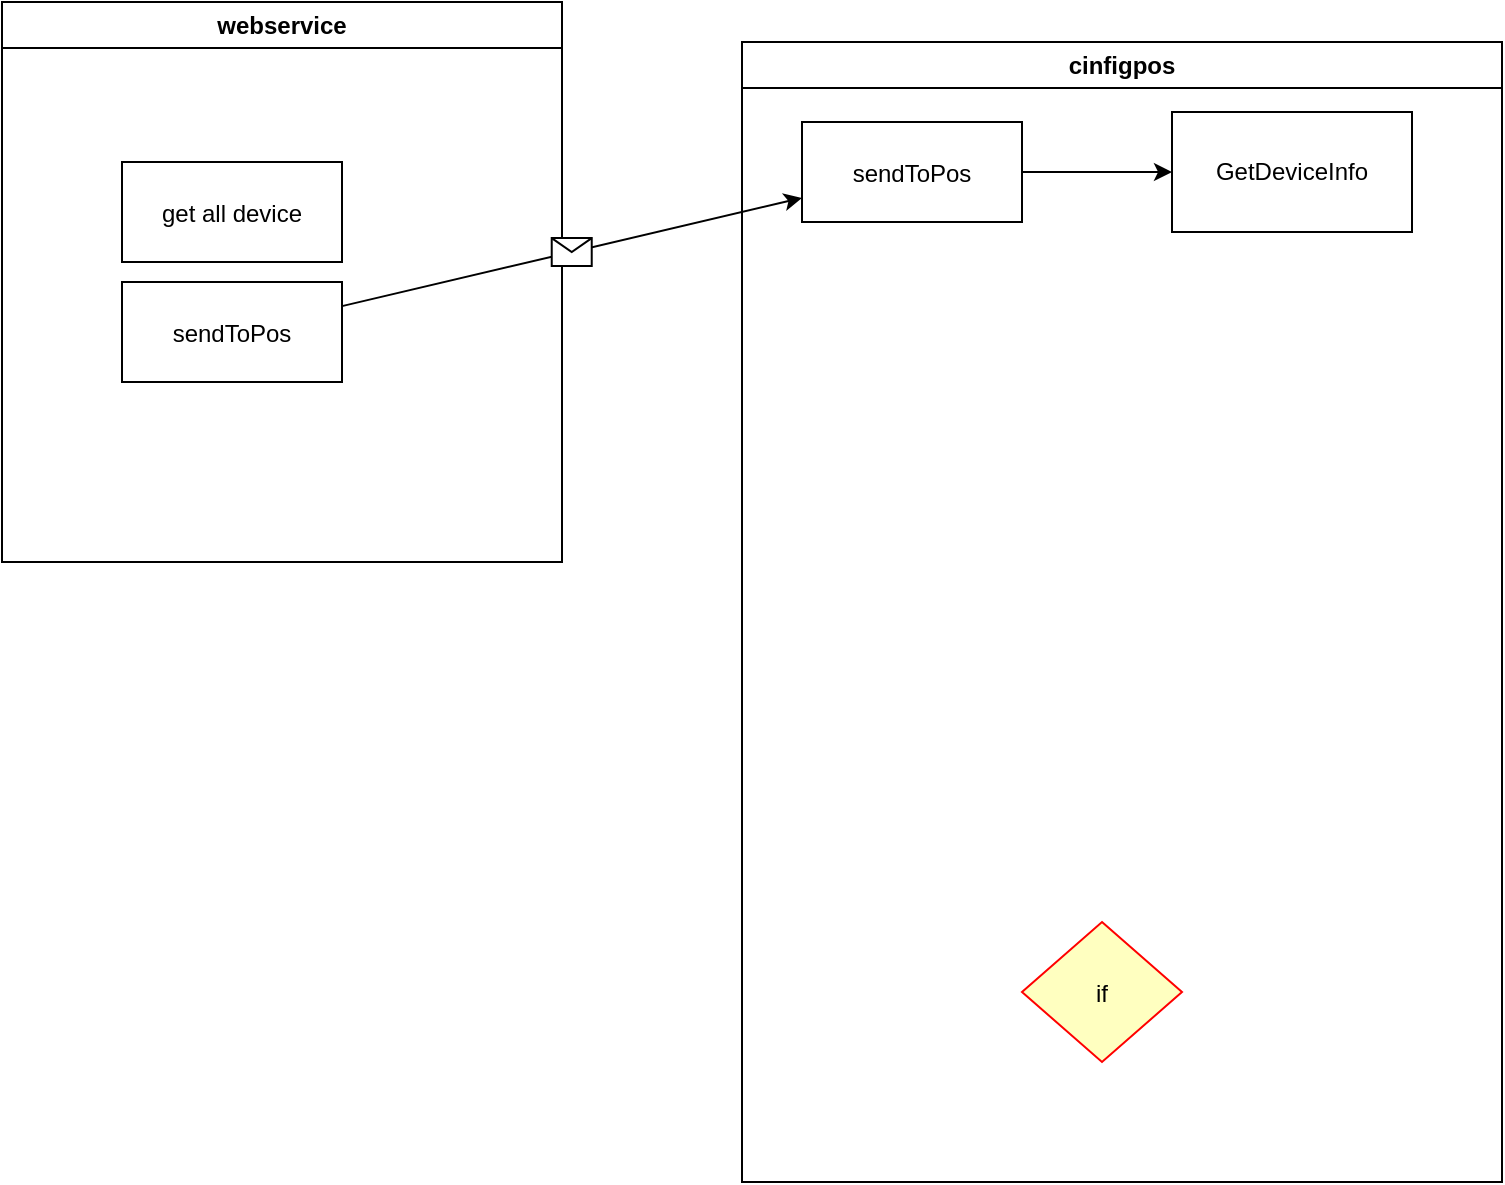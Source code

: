 <mxfile version="24.7.17">
  <diagram name="Page-1" id="e7e014a7-5840-1c2e-5031-d8a46d1fe8dd">
    <mxGraphModel dx="880" dy="539" grid="1" gridSize="10" guides="1" tooltips="1" connect="1" arrows="1" fold="1" page="1" pageScale="1" pageWidth="1169" pageHeight="826" background="none" math="0" shadow="0">
      <root>
        <mxCell id="0" />
        <mxCell id="1" parent="0" />
        <mxCell id="2" value="webservice" style="swimlane;whiteSpace=wrap;startSize=23;" parent="1" vertex="1">
          <mxGeometry y="60" width="280" height="280" as="geometry">
            <mxRectangle x="60" y="50" width="100" height="30" as="alternateBounds" />
          </mxGeometry>
        </mxCell>
        <mxCell id="7" value="get all device" style="" parent="2" vertex="1">
          <mxGeometry x="60" y="80" width="110" height="50" as="geometry" />
        </mxCell>
        <mxCell id="F1_H3qHddABp8iaciln0-42" value="sendToPos" style="" vertex="1" parent="2">
          <mxGeometry x="60" y="140" width="110" height="50" as="geometry" />
        </mxCell>
        <mxCell id="3" value="cinfigpos" style="swimlane;whiteSpace=wrap" parent="1" vertex="1">
          <mxGeometry x="370" y="80" width="380" height="570" as="geometry">
            <mxRectangle x="340" y="50" width="90" height="30" as="alternateBounds" />
          </mxGeometry>
        </mxCell>
        <mxCell id="21" value="if" style="rhombus;fillColor=#ffffc0;strokeColor=#ff0000;" parent="3" vertex="1">
          <mxGeometry x="140" y="440" width="80" height="70" as="geometry" />
        </mxCell>
        <mxCell id="F1_H3qHddABp8iaciln0-96" value="" style="edgeStyle=orthogonalEdgeStyle;rounded=0;orthogonalLoop=1;jettySize=auto;html=1;" edge="1" parent="3" source="F1_H3qHddABp8iaciln0-44" target="F1_H3qHddABp8iaciln0-52">
          <mxGeometry relative="1" as="geometry" />
        </mxCell>
        <mxCell id="F1_H3qHddABp8iaciln0-44" value="sendToPos" style="" vertex="1" parent="3">
          <mxGeometry x="30" y="40" width="110" height="50" as="geometry" />
        </mxCell>
        <mxCell id="F1_H3qHddABp8iaciln0-52" value="GetDeviceInfo" style="whiteSpace=wrap;html=1;" vertex="1" parent="3">
          <mxGeometry x="215" y="35" width="120" height="60" as="geometry" />
        </mxCell>
        <mxCell id="F1_H3qHddABp8iaciln0-63" value="" style="endArrow=classic;html=1;rounded=0;" edge="1" parent="1" source="F1_H3qHddABp8iaciln0-42" target="F1_H3qHddABp8iaciln0-44">
          <mxGeometry relative="1" as="geometry">
            <mxPoint x="195" y="215" as="sourcePoint" />
            <mxPoint x="315" y="255" as="targetPoint" />
          </mxGeometry>
        </mxCell>
        <mxCell id="F1_H3qHddABp8iaciln0-64" value="" style="shape=message;html=1;outlineConnect=0;" vertex="1" parent="F1_H3qHddABp8iaciln0-63">
          <mxGeometry width="20" height="14" relative="1" as="geometry">
            <mxPoint x="-10" y="-7" as="offset" />
          </mxGeometry>
        </mxCell>
      </root>
    </mxGraphModel>
  </diagram>
</mxfile>
